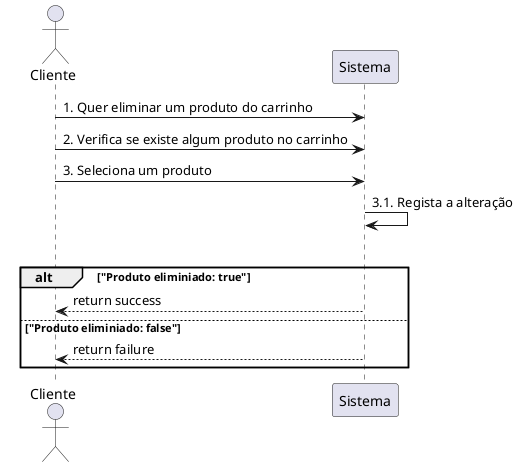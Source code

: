 @startuml
actor Cliente as c
participant "Sistema" as s

c -> s: 1. Quer eliminar um produto do carrinho
c -> s: 2. Verifica se existe algum produto no carrinho
c -> s: 3. Seleciona um produto
s -> s: 3.1. Regista a alteração

alt
  alt "Produto eliminiado: true"
     s --> c: return success
  else "Produto eliminiado: false"
     s --> c: return failure
end
@enduml